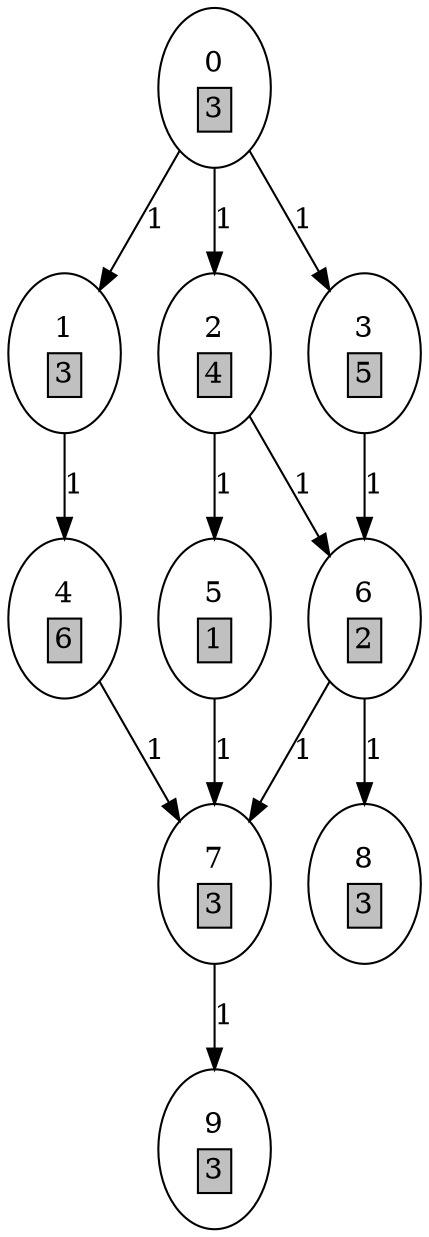 digraph example {
graph [page="11.7,8.3"];
0 -> 1 [label="1"];
0 -> 2 [label="1"];
0 -> 3 [label="1"];
1 -> 4 [label="1"];
2 -> 5 [label="1"];
2 -> 6 [label="1"];
3 -> 6 [label="1"];
4 -> 7 [label="1"];
5 -> 7 [label="1"];
6 -> 7 [label="1"];
6 -> 8 [label="1"];
7 -> 9 [label="1"];
0 [label=<<TABLE border="0"><TR><TD>0</TD></TR><TR><TD border="1" bgcolor="grey">3</TD></TR></TABLE>>];
1 [label=<<TABLE border="0"><TR><TD>1</TD></TR><TR><TD border="1" bgcolor="grey">3</TD></TR></TABLE>>];
2 [label=<<TABLE border="0"><TR><TD>2</TD></TR><TR><TD border="1" bgcolor="grey">4</TD></TR></TABLE>>];
3 [label=<<TABLE border="0"><TR><TD>3</TD></TR><TR><TD border="1" bgcolor="grey">5</TD></TR></TABLE>>];
4 [label=<<TABLE border="0"><TR><TD>4</TD></TR><TR><TD border="1" bgcolor="grey">6</TD></TR></TABLE>>];
5 [label=<<TABLE border="0"><TR><TD>5</TD></TR><TR><TD border="1" bgcolor="grey">1</TD></TR></TABLE>>];
6 [label=<<TABLE border="0"><TR><TD>6</TD></TR><TR><TD border="1" bgcolor="grey">2</TD></TR></TABLE>>];
7 [label=<<TABLE border="0"><TR><TD>7</TD></TR><TR><TD border="1" bgcolor="grey">3</TD></TR></TABLE>>];
8 [label=<<TABLE border="0"><TR><TD>8</TD></TR><TR><TD border="1" bgcolor="grey">3</TD></TR></TABLE>>];
9 [label=<<TABLE border="0"><TR><TD>9</TD></TR><TR><TD border="1" bgcolor="grey">3</TD></TR></TABLE>>];
}
